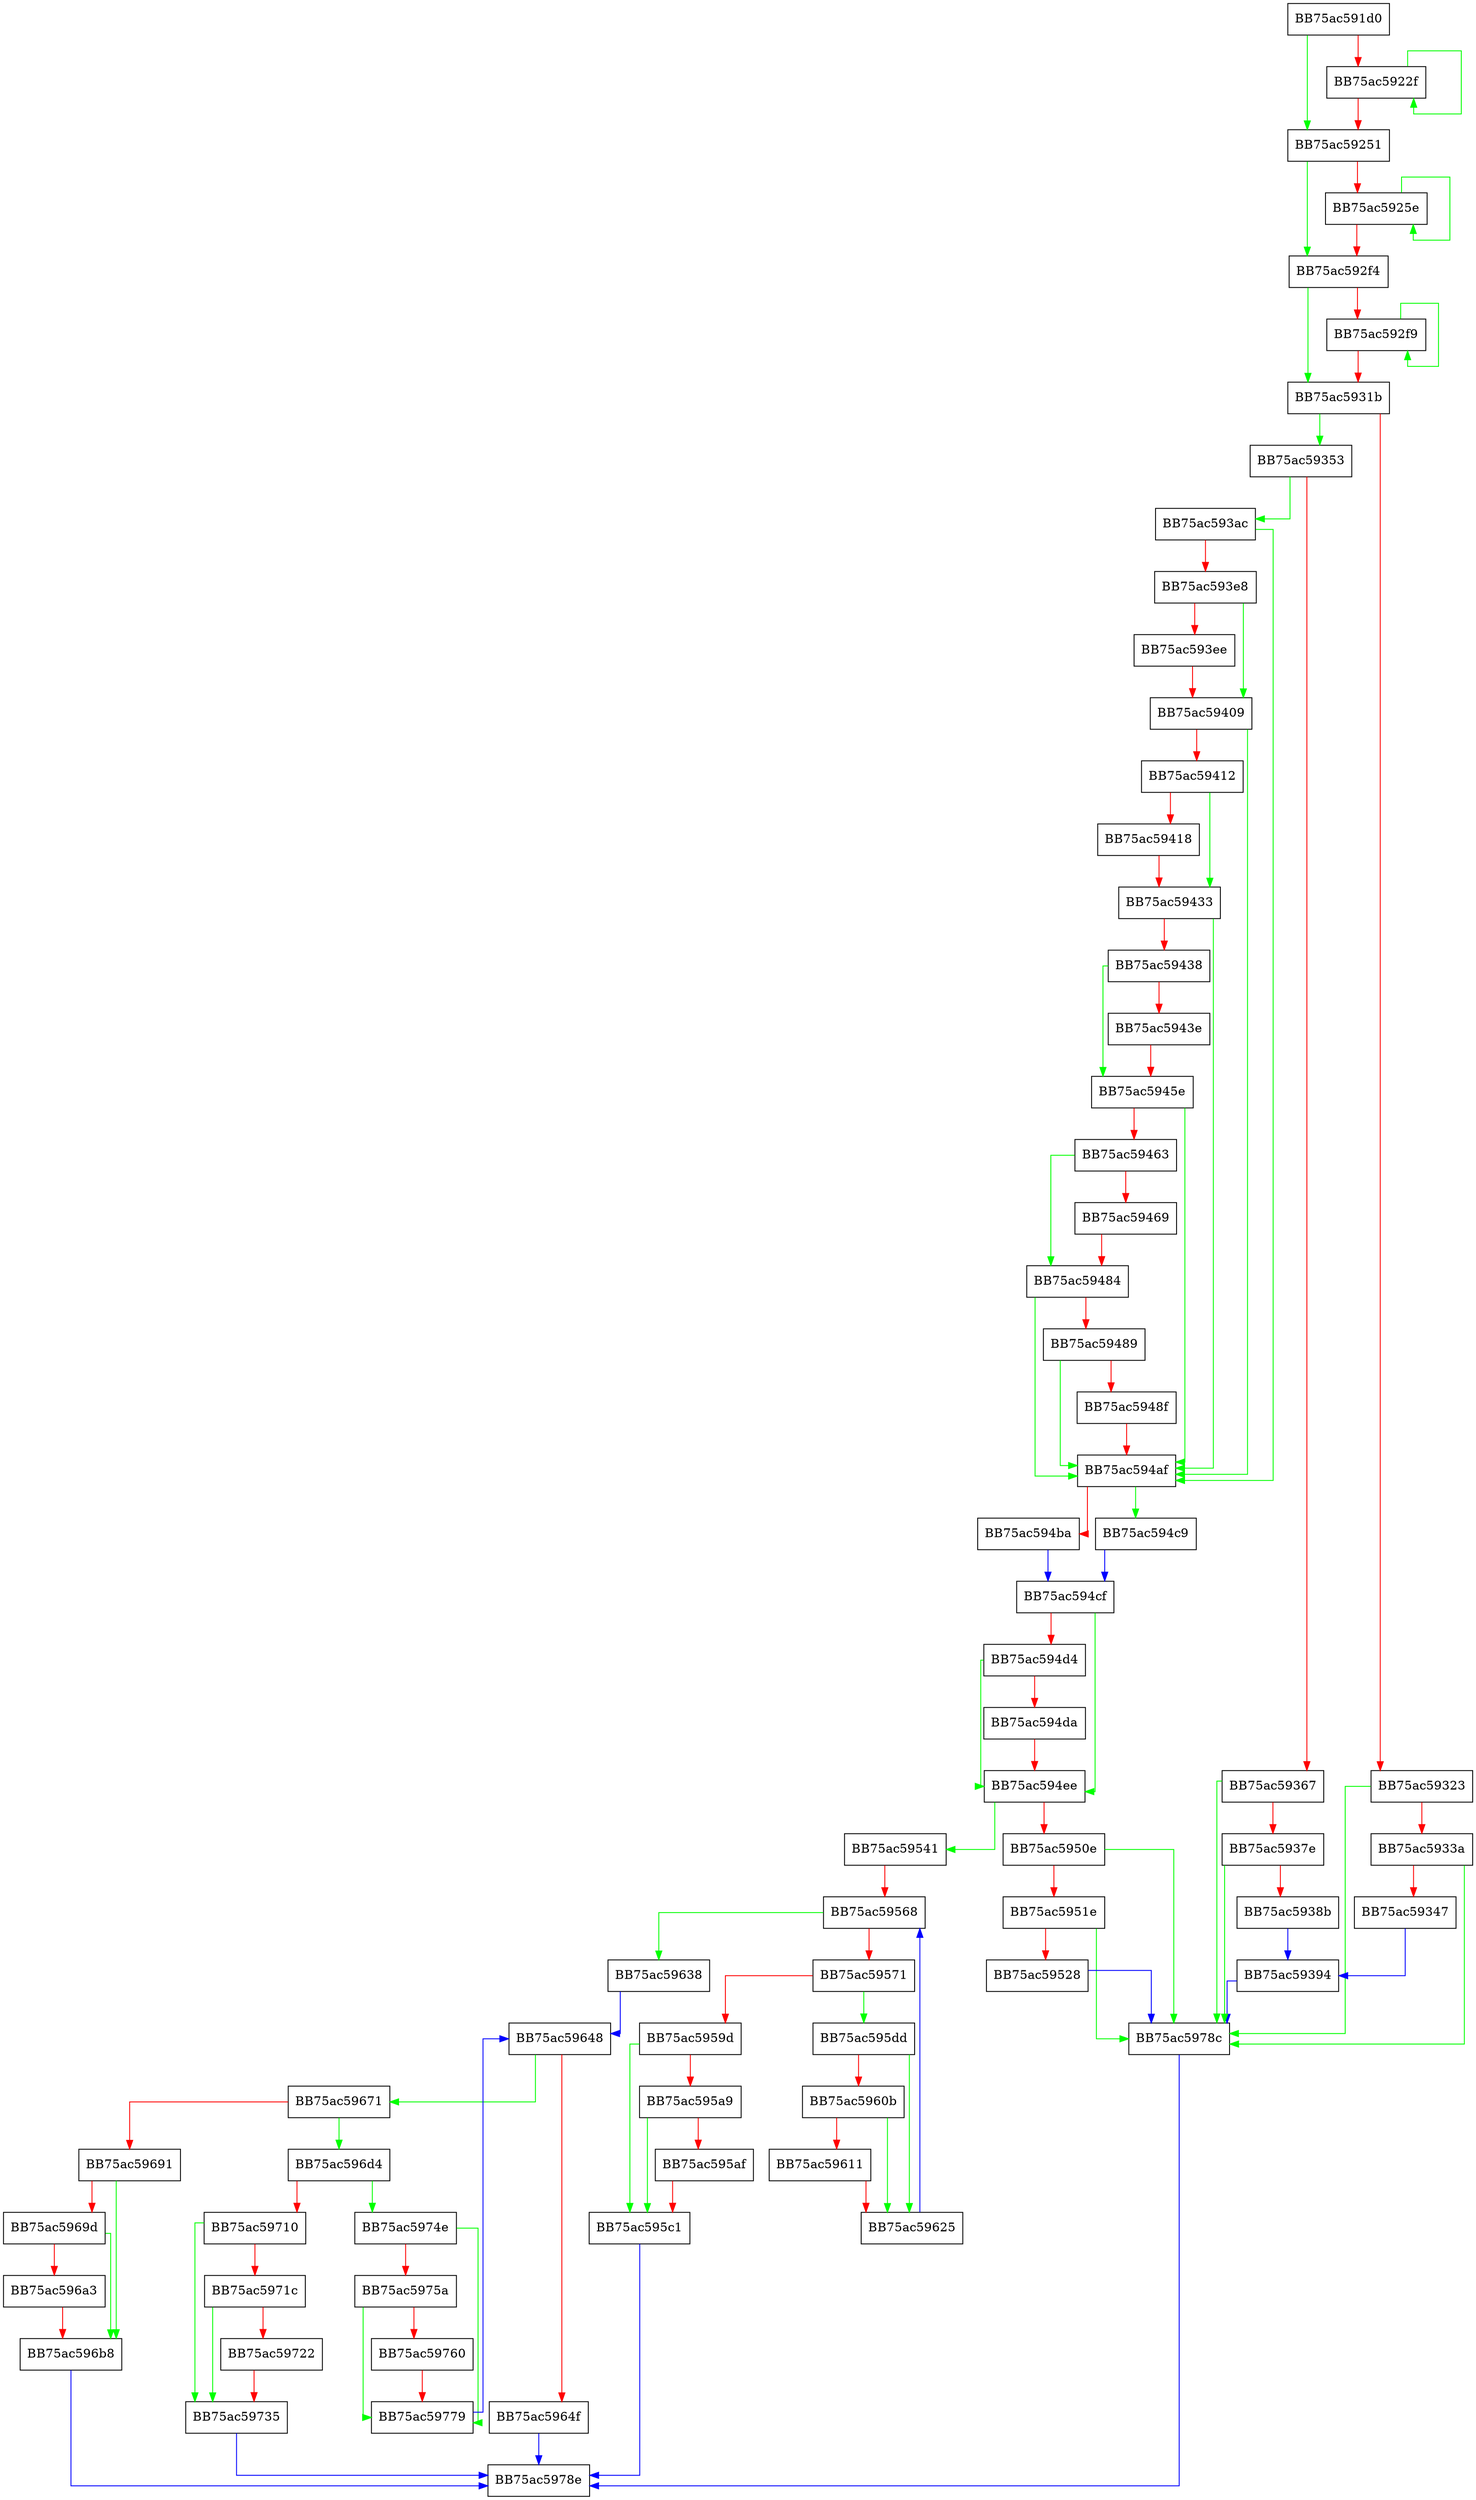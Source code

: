 digraph daa_unpack {
  node [shape="box"];
  graph [splines=ortho];
  BB75ac591d0 -> BB75ac59251 [color="green"];
  BB75ac591d0 -> BB75ac5922f [color="red"];
  BB75ac5922f -> BB75ac5922f [color="green"];
  BB75ac5922f -> BB75ac59251 [color="red"];
  BB75ac59251 -> BB75ac592f4 [color="green"];
  BB75ac59251 -> BB75ac5925e [color="red"];
  BB75ac5925e -> BB75ac5925e [color="green"];
  BB75ac5925e -> BB75ac592f4 [color="red"];
  BB75ac592f4 -> BB75ac5931b [color="green"];
  BB75ac592f4 -> BB75ac592f9 [color="red"];
  BB75ac592f9 -> BB75ac592f9 [color="green"];
  BB75ac592f9 -> BB75ac5931b [color="red"];
  BB75ac5931b -> BB75ac59353 [color="green"];
  BB75ac5931b -> BB75ac59323 [color="red"];
  BB75ac59323 -> BB75ac5978c [color="green"];
  BB75ac59323 -> BB75ac5933a [color="red"];
  BB75ac5933a -> BB75ac5978c [color="green"];
  BB75ac5933a -> BB75ac59347 [color="red"];
  BB75ac59347 -> BB75ac59394 [color="blue"];
  BB75ac59353 -> BB75ac593ac [color="green"];
  BB75ac59353 -> BB75ac59367 [color="red"];
  BB75ac59367 -> BB75ac5978c [color="green"];
  BB75ac59367 -> BB75ac5937e [color="red"];
  BB75ac5937e -> BB75ac5978c [color="green"];
  BB75ac5937e -> BB75ac5938b [color="red"];
  BB75ac5938b -> BB75ac59394 [color="blue"];
  BB75ac59394 -> BB75ac5978c [color="blue"];
  BB75ac593ac -> BB75ac594af [color="green"];
  BB75ac593ac -> BB75ac593e8 [color="red"];
  BB75ac593e8 -> BB75ac59409 [color="green"];
  BB75ac593e8 -> BB75ac593ee [color="red"];
  BB75ac593ee -> BB75ac59409 [color="red"];
  BB75ac59409 -> BB75ac594af [color="green"];
  BB75ac59409 -> BB75ac59412 [color="red"];
  BB75ac59412 -> BB75ac59433 [color="green"];
  BB75ac59412 -> BB75ac59418 [color="red"];
  BB75ac59418 -> BB75ac59433 [color="red"];
  BB75ac59433 -> BB75ac594af [color="green"];
  BB75ac59433 -> BB75ac59438 [color="red"];
  BB75ac59438 -> BB75ac5945e [color="green"];
  BB75ac59438 -> BB75ac5943e [color="red"];
  BB75ac5943e -> BB75ac5945e [color="red"];
  BB75ac5945e -> BB75ac594af [color="green"];
  BB75ac5945e -> BB75ac59463 [color="red"];
  BB75ac59463 -> BB75ac59484 [color="green"];
  BB75ac59463 -> BB75ac59469 [color="red"];
  BB75ac59469 -> BB75ac59484 [color="red"];
  BB75ac59484 -> BB75ac594af [color="green"];
  BB75ac59484 -> BB75ac59489 [color="red"];
  BB75ac59489 -> BB75ac594af [color="green"];
  BB75ac59489 -> BB75ac5948f [color="red"];
  BB75ac5948f -> BB75ac594af [color="red"];
  BB75ac594af -> BB75ac594c9 [color="green"];
  BB75ac594af -> BB75ac594ba [color="red"];
  BB75ac594ba -> BB75ac594cf [color="blue"];
  BB75ac594c9 -> BB75ac594cf [color="blue"];
  BB75ac594cf -> BB75ac594ee [color="green"];
  BB75ac594cf -> BB75ac594d4 [color="red"];
  BB75ac594d4 -> BB75ac594ee [color="green"];
  BB75ac594d4 -> BB75ac594da [color="red"];
  BB75ac594da -> BB75ac594ee [color="red"];
  BB75ac594ee -> BB75ac59541 [color="green"];
  BB75ac594ee -> BB75ac5950e [color="red"];
  BB75ac5950e -> BB75ac5978c [color="green"];
  BB75ac5950e -> BB75ac5951e [color="red"];
  BB75ac5951e -> BB75ac5978c [color="green"];
  BB75ac5951e -> BB75ac59528 [color="red"];
  BB75ac59528 -> BB75ac5978c [color="blue"];
  BB75ac59541 -> BB75ac59568 [color="red"];
  BB75ac59568 -> BB75ac59638 [color="green"];
  BB75ac59568 -> BB75ac59571 [color="red"];
  BB75ac59571 -> BB75ac595dd [color="green"];
  BB75ac59571 -> BB75ac5959d [color="red"];
  BB75ac5959d -> BB75ac595c1 [color="green"];
  BB75ac5959d -> BB75ac595a9 [color="red"];
  BB75ac595a9 -> BB75ac595c1 [color="green"];
  BB75ac595a9 -> BB75ac595af [color="red"];
  BB75ac595af -> BB75ac595c1 [color="red"];
  BB75ac595c1 -> BB75ac5978e [color="blue"];
  BB75ac595dd -> BB75ac59625 [color="green"];
  BB75ac595dd -> BB75ac5960b [color="red"];
  BB75ac5960b -> BB75ac59625 [color="green"];
  BB75ac5960b -> BB75ac59611 [color="red"];
  BB75ac59611 -> BB75ac59625 [color="red"];
  BB75ac59625 -> BB75ac59568 [color="blue"];
  BB75ac59638 -> BB75ac59648 [color="blue"];
  BB75ac59648 -> BB75ac59671 [color="green"];
  BB75ac59648 -> BB75ac5964f [color="red"];
  BB75ac5964f -> BB75ac5978e [color="blue"];
  BB75ac59671 -> BB75ac596d4 [color="green"];
  BB75ac59671 -> BB75ac59691 [color="red"];
  BB75ac59691 -> BB75ac596b8 [color="green"];
  BB75ac59691 -> BB75ac5969d [color="red"];
  BB75ac5969d -> BB75ac596b8 [color="green"];
  BB75ac5969d -> BB75ac596a3 [color="red"];
  BB75ac596a3 -> BB75ac596b8 [color="red"];
  BB75ac596b8 -> BB75ac5978e [color="blue"];
  BB75ac596d4 -> BB75ac5974e [color="green"];
  BB75ac596d4 -> BB75ac59710 [color="red"];
  BB75ac59710 -> BB75ac59735 [color="green"];
  BB75ac59710 -> BB75ac5971c [color="red"];
  BB75ac5971c -> BB75ac59735 [color="green"];
  BB75ac5971c -> BB75ac59722 [color="red"];
  BB75ac59722 -> BB75ac59735 [color="red"];
  BB75ac59735 -> BB75ac5978e [color="blue"];
  BB75ac5974e -> BB75ac59779 [color="green"];
  BB75ac5974e -> BB75ac5975a [color="red"];
  BB75ac5975a -> BB75ac59779 [color="green"];
  BB75ac5975a -> BB75ac59760 [color="red"];
  BB75ac59760 -> BB75ac59779 [color="red"];
  BB75ac59779 -> BB75ac59648 [color="blue"];
  BB75ac5978c -> BB75ac5978e [color="blue"];
}